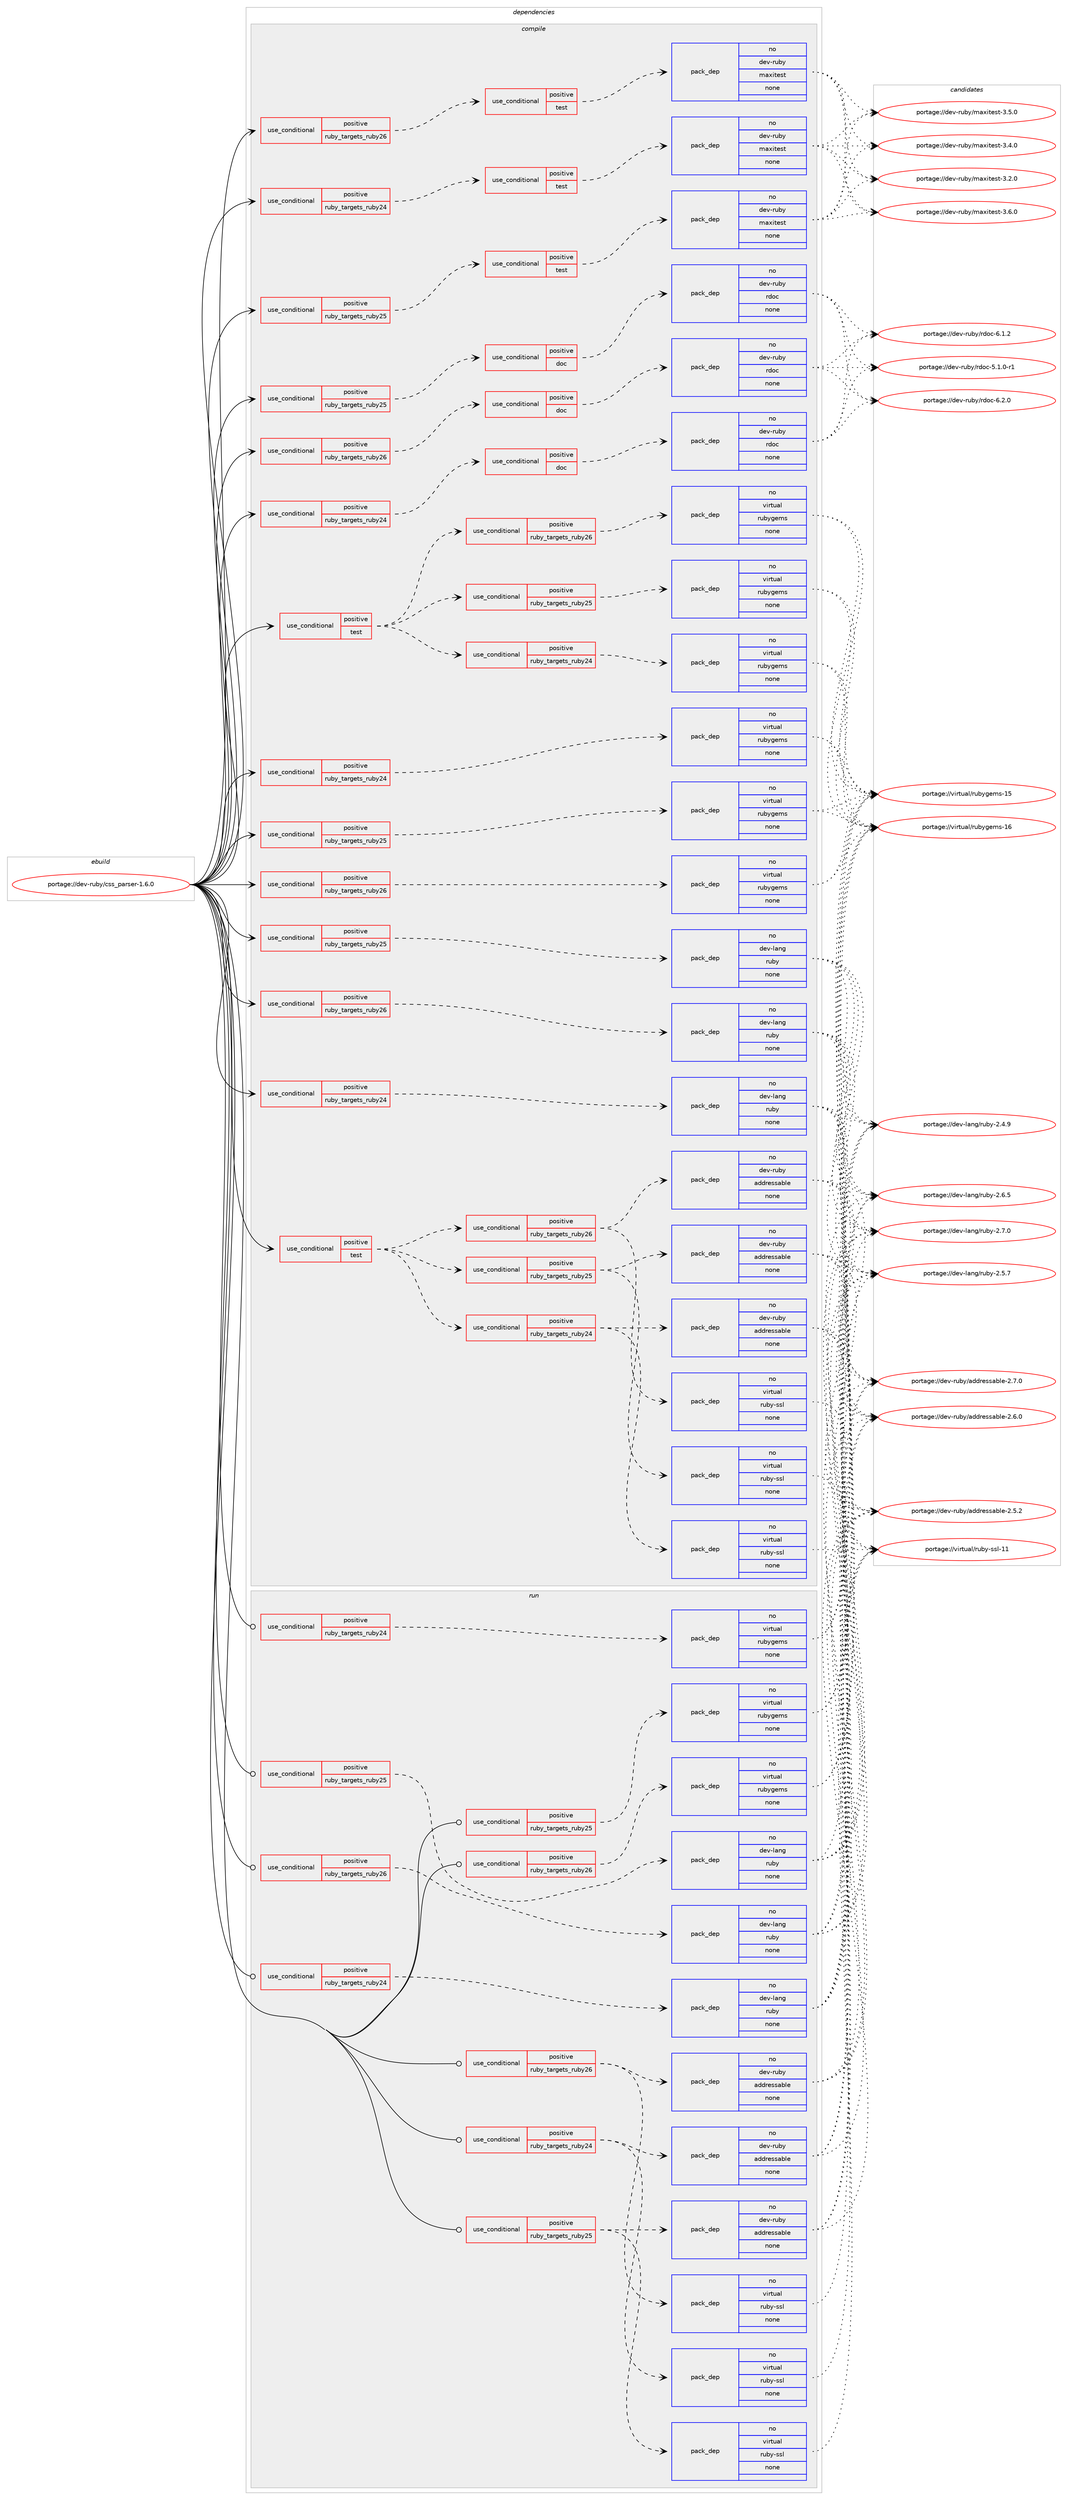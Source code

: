 digraph prolog {

# *************
# Graph options
# *************

newrank=true;
concentrate=true;
compound=true;
graph [rankdir=LR,fontname=Helvetica,fontsize=10,ranksep=1.5];#, ranksep=2.5, nodesep=0.2];
edge  [arrowhead=vee];
node  [fontname=Helvetica,fontsize=10];

# **********
# The ebuild
# **********

subgraph cluster_leftcol {
color=gray;
label=<<i>ebuild</i>>;
id [label="portage://dev-ruby/css_parser-1.6.0", color=red, width=4, href="../dev-ruby/css_parser-1.6.0.svg"];
}

# ****************
# The dependencies
# ****************

subgraph cluster_midcol {
color=gray;
label=<<i>dependencies</i>>;
subgraph cluster_compile {
fillcolor="#eeeeee";
style=filled;
label=<<i>compile</i>>;
subgraph cond90096 {
dependency361457 [label=<<TABLE BORDER="0" CELLBORDER="1" CELLSPACING="0" CELLPADDING="4"><TR><TD ROWSPAN="3" CELLPADDING="10">use_conditional</TD></TR><TR><TD>positive</TD></TR><TR><TD>ruby_targets_ruby24</TD></TR></TABLE>>, shape=none, color=red];
subgraph cond90097 {
dependency361458 [label=<<TABLE BORDER="0" CELLBORDER="1" CELLSPACING="0" CELLPADDING="4"><TR><TD ROWSPAN="3" CELLPADDING="10">use_conditional</TD></TR><TR><TD>positive</TD></TR><TR><TD>doc</TD></TR></TABLE>>, shape=none, color=red];
subgraph pack266547 {
dependency361459 [label=<<TABLE BORDER="0" CELLBORDER="1" CELLSPACING="0" CELLPADDING="4" WIDTH="220"><TR><TD ROWSPAN="6" CELLPADDING="30">pack_dep</TD></TR><TR><TD WIDTH="110">no</TD></TR><TR><TD>dev-ruby</TD></TR><TR><TD>rdoc</TD></TR><TR><TD>none</TD></TR><TR><TD></TD></TR></TABLE>>, shape=none, color=blue];
}
dependency361458:e -> dependency361459:w [weight=20,style="dashed",arrowhead="vee"];
}
dependency361457:e -> dependency361458:w [weight=20,style="dashed",arrowhead="vee"];
}
id:e -> dependency361457:w [weight=20,style="solid",arrowhead="vee"];
subgraph cond90098 {
dependency361460 [label=<<TABLE BORDER="0" CELLBORDER="1" CELLSPACING="0" CELLPADDING="4"><TR><TD ROWSPAN="3" CELLPADDING="10">use_conditional</TD></TR><TR><TD>positive</TD></TR><TR><TD>ruby_targets_ruby24</TD></TR></TABLE>>, shape=none, color=red];
subgraph cond90099 {
dependency361461 [label=<<TABLE BORDER="0" CELLBORDER="1" CELLSPACING="0" CELLPADDING="4"><TR><TD ROWSPAN="3" CELLPADDING="10">use_conditional</TD></TR><TR><TD>positive</TD></TR><TR><TD>test</TD></TR></TABLE>>, shape=none, color=red];
subgraph pack266548 {
dependency361462 [label=<<TABLE BORDER="0" CELLBORDER="1" CELLSPACING="0" CELLPADDING="4" WIDTH="220"><TR><TD ROWSPAN="6" CELLPADDING="30">pack_dep</TD></TR><TR><TD WIDTH="110">no</TD></TR><TR><TD>dev-ruby</TD></TR><TR><TD>maxitest</TD></TR><TR><TD>none</TD></TR><TR><TD></TD></TR></TABLE>>, shape=none, color=blue];
}
dependency361461:e -> dependency361462:w [weight=20,style="dashed",arrowhead="vee"];
}
dependency361460:e -> dependency361461:w [weight=20,style="dashed",arrowhead="vee"];
}
id:e -> dependency361460:w [weight=20,style="solid",arrowhead="vee"];
subgraph cond90100 {
dependency361463 [label=<<TABLE BORDER="0" CELLBORDER="1" CELLSPACING="0" CELLPADDING="4"><TR><TD ROWSPAN="3" CELLPADDING="10">use_conditional</TD></TR><TR><TD>positive</TD></TR><TR><TD>ruby_targets_ruby24</TD></TR></TABLE>>, shape=none, color=red];
subgraph pack266549 {
dependency361464 [label=<<TABLE BORDER="0" CELLBORDER="1" CELLSPACING="0" CELLPADDING="4" WIDTH="220"><TR><TD ROWSPAN="6" CELLPADDING="30">pack_dep</TD></TR><TR><TD WIDTH="110">no</TD></TR><TR><TD>dev-lang</TD></TR><TR><TD>ruby</TD></TR><TR><TD>none</TD></TR><TR><TD></TD></TR></TABLE>>, shape=none, color=blue];
}
dependency361463:e -> dependency361464:w [weight=20,style="dashed",arrowhead="vee"];
}
id:e -> dependency361463:w [weight=20,style="solid",arrowhead="vee"];
subgraph cond90101 {
dependency361465 [label=<<TABLE BORDER="0" CELLBORDER="1" CELLSPACING="0" CELLPADDING="4"><TR><TD ROWSPAN="3" CELLPADDING="10">use_conditional</TD></TR><TR><TD>positive</TD></TR><TR><TD>ruby_targets_ruby24</TD></TR></TABLE>>, shape=none, color=red];
subgraph pack266550 {
dependency361466 [label=<<TABLE BORDER="0" CELLBORDER="1" CELLSPACING="0" CELLPADDING="4" WIDTH="220"><TR><TD ROWSPAN="6" CELLPADDING="30">pack_dep</TD></TR><TR><TD WIDTH="110">no</TD></TR><TR><TD>virtual</TD></TR><TR><TD>rubygems</TD></TR><TR><TD>none</TD></TR><TR><TD></TD></TR></TABLE>>, shape=none, color=blue];
}
dependency361465:e -> dependency361466:w [weight=20,style="dashed",arrowhead="vee"];
}
id:e -> dependency361465:w [weight=20,style="solid",arrowhead="vee"];
subgraph cond90102 {
dependency361467 [label=<<TABLE BORDER="0" CELLBORDER="1" CELLSPACING="0" CELLPADDING="4"><TR><TD ROWSPAN="3" CELLPADDING="10">use_conditional</TD></TR><TR><TD>positive</TD></TR><TR><TD>ruby_targets_ruby25</TD></TR></TABLE>>, shape=none, color=red];
subgraph cond90103 {
dependency361468 [label=<<TABLE BORDER="0" CELLBORDER="1" CELLSPACING="0" CELLPADDING="4"><TR><TD ROWSPAN="3" CELLPADDING="10">use_conditional</TD></TR><TR><TD>positive</TD></TR><TR><TD>doc</TD></TR></TABLE>>, shape=none, color=red];
subgraph pack266551 {
dependency361469 [label=<<TABLE BORDER="0" CELLBORDER="1" CELLSPACING="0" CELLPADDING="4" WIDTH="220"><TR><TD ROWSPAN="6" CELLPADDING="30">pack_dep</TD></TR><TR><TD WIDTH="110">no</TD></TR><TR><TD>dev-ruby</TD></TR><TR><TD>rdoc</TD></TR><TR><TD>none</TD></TR><TR><TD></TD></TR></TABLE>>, shape=none, color=blue];
}
dependency361468:e -> dependency361469:w [weight=20,style="dashed",arrowhead="vee"];
}
dependency361467:e -> dependency361468:w [weight=20,style="dashed",arrowhead="vee"];
}
id:e -> dependency361467:w [weight=20,style="solid",arrowhead="vee"];
subgraph cond90104 {
dependency361470 [label=<<TABLE BORDER="0" CELLBORDER="1" CELLSPACING="0" CELLPADDING="4"><TR><TD ROWSPAN="3" CELLPADDING="10">use_conditional</TD></TR><TR><TD>positive</TD></TR><TR><TD>ruby_targets_ruby25</TD></TR></TABLE>>, shape=none, color=red];
subgraph cond90105 {
dependency361471 [label=<<TABLE BORDER="0" CELLBORDER="1" CELLSPACING="0" CELLPADDING="4"><TR><TD ROWSPAN="3" CELLPADDING="10">use_conditional</TD></TR><TR><TD>positive</TD></TR><TR><TD>test</TD></TR></TABLE>>, shape=none, color=red];
subgraph pack266552 {
dependency361472 [label=<<TABLE BORDER="0" CELLBORDER="1" CELLSPACING="0" CELLPADDING="4" WIDTH="220"><TR><TD ROWSPAN="6" CELLPADDING="30">pack_dep</TD></TR><TR><TD WIDTH="110">no</TD></TR><TR><TD>dev-ruby</TD></TR><TR><TD>maxitest</TD></TR><TR><TD>none</TD></TR><TR><TD></TD></TR></TABLE>>, shape=none, color=blue];
}
dependency361471:e -> dependency361472:w [weight=20,style="dashed",arrowhead="vee"];
}
dependency361470:e -> dependency361471:w [weight=20,style="dashed",arrowhead="vee"];
}
id:e -> dependency361470:w [weight=20,style="solid",arrowhead="vee"];
subgraph cond90106 {
dependency361473 [label=<<TABLE BORDER="0" CELLBORDER="1" CELLSPACING="0" CELLPADDING="4"><TR><TD ROWSPAN="3" CELLPADDING="10">use_conditional</TD></TR><TR><TD>positive</TD></TR><TR><TD>ruby_targets_ruby25</TD></TR></TABLE>>, shape=none, color=red];
subgraph pack266553 {
dependency361474 [label=<<TABLE BORDER="0" CELLBORDER="1" CELLSPACING="0" CELLPADDING="4" WIDTH="220"><TR><TD ROWSPAN="6" CELLPADDING="30">pack_dep</TD></TR><TR><TD WIDTH="110">no</TD></TR><TR><TD>dev-lang</TD></TR><TR><TD>ruby</TD></TR><TR><TD>none</TD></TR><TR><TD></TD></TR></TABLE>>, shape=none, color=blue];
}
dependency361473:e -> dependency361474:w [weight=20,style="dashed",arrowhead="vee"];
}
id:e -> dependency361473:w [weight=20,style="solid",arrowhead="vee"];
subgraph cond90107 {
dependency361475 [label=<<TABLE BORDER="0" CELLBORDER="1" CELLSPACING="0" CELLPADDING="4"><TR><TD ROWSPAN="3" CELLPADDING="10">use_conditional</TD></TR><TR><TD>positive</TD></TR><TR><TD>ruby_targets_ruby25</TD></TR></TABLE>>, shape=none, color=red];
subgraph pack266554 {
dependency361476 [label=<<TABLE BORDER="0" CELLBORDER="1" CELLSPACING="0" CELLPADDING="4" WIDTH="220"><TR><TD ROWSPAN="6" CELLPADDING="30">pack_dep</TD></TR><TR><TD WIDTH="110">no</TD></TR><TR><TD>virtual</TD></TR><TR><TD>rubygems</TD></TR><TR><TD>none</TD></TR><TR><TD></TD></TR></TABLE>>, shape=none, color=blue];
}
dependency361475:e -> dependency361476:w [weight=20,style="dashed",arrowhead="vee"];
}
id:e -> dependency361475:w [weight=20,style="solid",arrowhead="vee"];
subgraph cond90108 {
dependency361477 [label=<<TABLE BORDER="0" CELLBORDER="1" CELLSPACING="0" CELLPADDING="4"><TR><TD ROWSPAN="3" CELLPADDING="10">use_conditional</TD></TR><TR><TD>positive</TD></TR><TR><TD>ruby_targets_ruby26</TD></TR></TABLE>>, shape=none, color=red];
subgraph cond90109 {
dependency361478 [label=<<TABLE BORDER="0" CELLBORDER="1" CELLSPACING="0" CELLPADDING="4"><TR><TD ROWSPAN="3" CELLPADDING="10">use_conditional</TD></TR><TR><TD>positive</TD></TR><TR><TD>doc</TD></TR></TABLE>>, shape=none, color=red];
subgraph pack266555 {
dependency361479 [label=<<TABLE BORDER="0" CELLBORDER="1" CELLSPACING="0" CELLPADDING="4" WIDTH="220"><TR><TD ROWSPAN="6" CELLPADDING="30">pack_dep</TD></TR><TR><TD WIDTH="110">no</TD></TR><TR><TD>dev-ruby</TD></TR><TR><TD>rdoc</TD></TR><TR><TD>none</TD></TR><TR><TD></TD></TR></TABLE>>, shape=none, color=blue];
}
dependency361478:e -> dependency361479:w [weight=20,style="dashed",arrowhead="vee"];
}
dependency361477:e -> dependency361478:w [weight=20,style="dashed",arrowhead="vee"];
}
id:e -> dependency361477:w [weight=20,style="solid",arrowhead="vee"];
subgraph cond90110 {
dependency361480 [label=<<TABLE BORDER="0" CELLBORDER="1" CELLSPACING="0" CELLPADDING="4"><TR><TD ROWSPAN="3" CELLPADDING="10">use_conditional</TD></TR><TR><TD>positive</TD></TR><TR><TD>ruby_targets_ruby26</TD></TR></TABLE>>, shape=none, color=red];
subgraph cond90111 {
dependency361481 [label=<<TABLE BORDER="0" CELLBORDER="1" CELLSPACING="0" CELLPADDING="4"><TR><TD ROWSPAN="3" CELLPADDING="10">use_conditional</TD></TR><TR><TD>positive</TD></TR><TR><TD>test</TD></TR></TABLE>>, shape=none, color=red];
subgraph pack266556 {
dependency361482 [label=<<TABLE BORDER="0" CELLBORDER="1" CELLSPACING="0" CELLPADDING="4" WIDTH="220"><TR><TD ROWSPAN="6" CELLPADDING="30">pack_dep</TD></TR><TR><TD WIDTH="110">no</TD></TR><TR><TD>dev-ruby</TD></TR><TR><TD>maxitest</TD></TR><TR><TD>none</TD></TR><TR><TD></TD></TR></TABLE>>, shape=none, color=blue];
}
dependency361481:e -> dependency361482:w [weight=20,style="dashed",arrowhead="vee"];
}
dependency361480:e -> dependency361481:w [weight=20,style="dashed",arrowhead="vee"];
}
id:e -> dependency361480:w [weight=20,style="solid",arrowhead="vee"];
subgraph cond90112 {
dependency361483 [label=<<TABLE BORDER="0" CELLBORDER="1" CELLSPACING="0" CELLPADDING="4"><TR><TD ROWSPAN="3" CELLPADDING="10">use_conditional</TD></TR><TR><TD>positive</TD></TR><TR><TD>ruby_targets_ruby26</TD></TR></TABLE>>, shape=none, color=red];
subgraph pack266557 {
dependency361484 [label=<<TABLE BORDER="0" CELLBORDER="1" CELLSPACING="0" CELLPADDING="4" WIDTH="220"><TR><TD ROWSPAN="6" CELLPADDING="30">pack_dep</TD></TR><TR><TD WIDTH="110">no</TD></TR><TR><TD>dev-lang</TD></TR><TR><TD>ruby</TD></TR><TR><TD>none</TD></TR><TR><TD></TD></TR></TABLE>>, shape=none, color=blue];
}
dependency361483:e -> dependency361484:w [weight=20,style="dashed",arrowhead="vee"];
}
id:e -> dependency361483:w [weight=20,style="solid",arrowhead="vee"];
subgraph cond90113 {
dependency361485 [label=<<TABLE BORDER="0" CELLBORDER="1" CELLSPACING="0" CELLPADDING="4"><TR><TD ROWSPAN="3" CELLPADDING="10">use_conditional</TD></TR><TR><TD>positive</TD></TR><TR><TD>ruby_targets_ruby26</TD></TR></TABLE>>, shape=none, color=red];
subgraph pack266558 {
dependency361486 [label=<<TABLE BORDER="0" CELLBORDER="1" CELLSPACING="0" CELLPADDING="4" WIDTH="220"><TR><TD ROWSPAN="6" CELLPADDING="30">pack_dep</TD></TR><TR><TD WIDTH="110">no</TD></TR><TR><TD>virtual</TD></TR><TR><TD>rubygems</TD></TR><TR><TD>none</TD></TR><TR><TD></TD></TR></TABLE>>, shape=none, color=blue];
}
dependency361485:e -> dependency361486:w [weight=20,style="dashed",arrowhead="vee"];
}
id:e -> dependency361485:w [weight=20,style="solid",arrowhead="vee"];
subgraph cond90114 {
dependency361487 [label=<<TABLE BORDER="0" CELLBORDER="1" CELLSPACING="0" CELLPADDING="4"><TR><TD ROWSPAN="3" CELLPADDING="10">use_conditional</TD></TR><TR><TD>positive</TD></TR><TR><TD>test</TD></TR></TABLE>>, shape=none, color=red];
subgraph cond90115 {
dependency361488 [label=<<TABLE BORDER="0" CELLBORDER="1" CELLSPACING="0" CELLPADDING="4"><TR><TD ROWSPAN="3" CELLPADDING="10">use_conditional</TD></TR><TR><TD>positive</TD></TR><TR><TD>ruby_targets_ruby24</TD></TR></TABLE>>, shape=none, color=red];
subgraph pack266559 {
dependency361489 [label=<<TABLE BORDER="0" CELLBORDER="1" CELLSPACING="0" CELLPADDING="4" WIDTH="220"><TR><TD ROWSPAN="6" CELLPADDING="30">pack_dep</TD></TR><TR><TD WIDTH="110">no</TD></TR><TR><TD>dev-ruby</TD></TR><TR><TD>addressable</TD></TR><TR><TD>none</TD></TR><TR><TD></TD></TR></TABLE>>, shape=none, color=blue];
}
dependency361488:e -> dependency361489:w [weight=20,style="dashed",arrowhead="vee"];
subgraph pack266560 {
dependency361490 [label=<<TABLE BORDER="0" CELLBORDER="1" CELLSPACING="0" CELLPADDING="4" WIDTH="220"><TR><TD ROWSPAN="6" CELLPADDING="30">pack_dep</TD></TR><TR><TD WIDTH="110">no</TD></TR><TR><TD>virtual</TD></TR><TR><TD>ruby-ssl</TD></TR><TR><TD>none</TD></TR><TR><TD></TD></TR></TABLE>>, shape=none, color=blue];
}
dependency361488:e -> dependency361490:w [weight=20,style="dashed",arrowhead="vee"];
}
dependency361487:e -> dependency361488:w [weight=20,style="dashed",arrowhead="vee"];
subgraph cond90116 {
dependency361491 [label=<<TABLE BORDER="0" CELLBORDER="1" CELLSPACING="0" CELLPADDING="4"><TR><TD ROWSPAN="3" CELLPADDING="10">use_conditional</TD></TR><TR><TD>positive</TD></TR><TR><TD>ruby_targets_ruby25</TD></TR></TABLE>>, shape=none, color=red];
subgraph pack266561 {
dependency361492 [label=<<TABLE BORDER="0" CELLBORDER="1" CELLSPACING="0" CELLPADDING="4" WIDTH="220"><TR><TD ROWSPAN="6" CELLPADDING="30">pack_dep</TD></TR><TR><TD WIDTH="110">no</TD></TR><TR><TD>dev-ruby</TD></TR><TR><TD>addressable</TD></TR><TR><TD>none</TD></TR><TR><TD></TD></TR></TABLE>>, shape=none, color=blue];
}
dependency361491:e -> dependency361492:w [weight=20,style="dashed",arrowhead="vee"];
subgraph pack266562 {
dependency361493 [label=<<TABLE BORDER="0" CELLBORDER="1" CELLSPACING="0" CELLPADDING="4" WIDTH="220"><TR><TD ROWSPAN="6" CELLPADDING="30">pack_dep</TD></TR><TR><TD WIDTH="110">no</TD></TR><TR><TD>virtual</TD></TR><TR><TD>ruby-ssl</TD></TR><TR><TD>none</TD></TR><TR><TD></TD></TR></TABLE>>, shape=none, color=blue];
}
dependency361491:e -> dependency361493:w [weight=20,style="dashed",arrowhead="vee"];
}
dependency361487:e -> dependency361491:w [weight=20,style="dashed",arrowhead="vee"];
subgraph cond90117 {
dependency361494 [label=<<TABLE BORDER="0" CELLBORDER="1" CELLSPACING="0" CELLPADDING="4"><TR><TD ROWSPAN="3" CELLPADDING="10">use_conditional</TD></TR><TR><TD>positive</TD></TR><TR><TD>ruby_targets_ruby26</TD></TR></TABLE>>, shape=none, color=red];
subgraph pack266563 {
dependency361495 [label=<<TABLE BORDER="0" CELLBORDER="1" CELLSPACING="0" CELLPADDING="4" WIDTH="220"><TR><TD ROWSPAN="6" CELLPADDING="30">pack_dep</TD></TR><TR><TD WIDTH="110">no</TD></TR><TR><TD>dev-ruby</TD></TR><TR><TD>addressable</TD></TR><TR><TD>none</TD></TR><TR><TD></TD></TR></TABLE>>, shape=none, color=blue];
}
dependency361494:e -> dependency361495:w [weight=20,style="dashed",arrowhead="vee"];
subgraph pack266564 {
dependency361496 [label=<<TABLE BORDER="0" CELLBORDER="1" CELLSPACING="0" CELLPADDING="4" WIDTH="220"><TR><TD ROWSPAN="6" CELLPADDING="30">pack_dep</TD></TR><TR><TD WIDTH="110">no</TD></TR><TR><TD>virtual</TD></TR><TR><TD>ruby-ssl</TD></TR><TR><TD>none</TD></TR><TR><TD></TD></TR></TABLE>>, shape=none, color=blue];
}
dependency361494:e -> dependency361496:w [weight=20,style="dashed",arrowhead="vee"];
}
dependency361487:e -> dependency361494:w [weight=20,style="dashed",arrowhead="vee"];
}
id:e -> dependency361487:w [weight=20,style="solid",arrowhead="vee"];
subgraph cond90118 {
dependency361497 [label=<<TABLE BORDER="0" CELLBORDER="1" CELLSPACING="0" CELLPADDING="4"><TR><TD ROWSPAN="3" CELLPADDING="10">use_conditional</TD></TR><TR><TD>positive</TD></TR><TR><TD>test</TD></TR></TABLE>>, shape=none, color=red];
subgraph cond90119 {
dependency361498 [label=<<TABLE BORDER="0" CELLBORDER="1" CELLSPACING="0" CELLPADDING="4"><TR><TD ROWSPAN="3" CELLPADDING="10">use_conditional</TD></TR><TR><TD>positive</TD></TR><TR><TD>ruby_targets_ruby24</TD></TR></TABLE>>, shape=none, color=red];
subgraph pack266565 {
dependency361499 [label=<<TABLE BORDER="0" CELLBORDER="1" CELLSPACING="0" CELLPADDING="4" WIDTH="220"><TR><TD ROWSPAN="6" CELLPADDING="30">pack_dep</TD></TR><TR><TD WIDTH="110">no</TD></TR><TR><TD>virtual</TD></TR><TR><TD>rubygems</TD></TR><TR><TD>none</TD></TR><TR><TD></TD></TR></TABLE>>, shape=none, color=blue];
}
dependency361498:e -> dependency361499:w [weight=20,style="dashed",arrowhead="vee"];
}
dependency361497:e -> dependency361498:w [weight=20,style="dashed",arrowhead="vee"];
subgraph cond90120 {
dependency361500 [label=<<TABLE BORDER="0" CELLBORDER="1" CELLSPACING="0" CELLPADDING="4"><TR><TD ROWSPAN="3" CELLPADDING="10">use_conditional</TD></TR><TR><TD>positive</TD></TR><TR><TD>ruby_targets_ruby25</TD></TR></TABLE>>, shape=none, color=red];
subgraph pack266566 {
dependency361501 [label=<<TABLE BORDER="0" CELLBORDER="1" CELLSPACING="0" CELLPADDING="4" WIDTH="220"><TR><TD ROWSPAN="6" CELLPADDING="30">pack_dep</TD></TR><TR><TD WIDTH="110">no</TD></TR><TR><TD>virtual</TD></TR><TR><TD>rubygems</TD></TR><TR><TD>none</TD></TR><TR><TD></TD></TR></TABLE>>, shape=none, color=blue];
}
dependency361500:e -> dependency361501:w [weight=20,style="dashed",arrowhead="vee"];
}
dependency361497:e -> dependency361500:w [weight=20,style="dashed",arrowhead="vee"];
subgraph cond90121 {
dependency361502 [label=<<TABLE BORDER="0" CELLBORDER="1" CELLSPACING="0" CELLPADDING="4"><TR><TD ROWSPAN="3" CELLPADDING="10">use_conditional</TD></TR><TR><TD>positive</TD></TR><TR><TD>ruby_targets_ruby26</TD></TR></TABLE>>, shape=none, color=red];
subgraph pack266567 {
dependency361503 [label=<<TABLE BORDER="0" CELLBORDER="1" CELLSPACING="0" CELLPADDING="4" WIDTH="220"><TR><TD ROWSPAN="6" CELLPADDING="30">pack_dep</TD></TR><TR><TD WIDTH="110">no</TD></TR><TR><TD>virtual</TD></TR><TR><TD>rubygems</TD></TR><TR><TD>none</TD></TR><TR><TD></TD></TR></TABLE>>, shape=none, color=blue];
}
dependency361502:e -> dependency361503:w [weight=20,style="dashed",arrowhead="vee"];
}
dependency361497:e -> dependency361502:w [weight=20,style="dashed",arrowhead="vee"];
}
id:e -> dependency361497:w [weight=20,style="solid",arrowhead="vee"];
}
subgraph cluster_compileandrun {
fillcolor="#eeeeee";
style=filled;
label=<<i>compile and run</i>>;
}
subgraph cluster_run {
fillcolor="#eeeeee";
style=filled;
label=<<i>run</i>>;
subgraph cond90122 {
dependency361504 [label=<<TABLE BORDER="0" CELLBORDER="1" CELLSPACING="0" CELLPADDING="4"><TR><TD ROWSPAN="3" CELLPADDING="10">use_conditional</TD></TR><TR><TD>positive</TD></TR><TR><TD>ruby_targets_ruby24</TD></TR></TABLE>>, shape=none, color=red];
subgraph pack266568 {
dependency361505 [label=<<TABLE BORDER="0" CELLBORDER="1" CELLSPACING="0" CELLPADDING="4" WIDTH="220"><TR><TD ROWSPAN="6" CELLPADDING="30">pack_dep</TD></TR><TR><TD WIDTH="110">no</TD></TR><TR><TD>dev-lang</TD></TR><TR><TD>ruby</TD></TR><TR><TD>none</TD></TR><TR><TD></TD></TR></TABLE>>, shape=none, color=blue];
}
dependency361504:e -> dependency361505:w [weight=20,style="dashed",arrowhead="vee"];
}
id:e -> dependency361504:w [weight=20,style="solid",arrowhead="odot"];
subgraph cond90123 {
dependency361506 [label=<<TABLE BORDER="0" CELLBORDER="1" CELLSPACING="0" CELLPADDING="4"><TR><TD ROWSPAN="3" CELLPADDING="10">use_conditional</TD></TR><TR><TD>positive</TD></TR><TR><TD>ruby_targets_ruby24</TD></TR></TABLE>>, shape=none, color=red];
subgraph pack266569 {
dependency361507 [label=<<TABLE BORDER="0" CELLBORDER="1" CELLSPACING="0" CELLPADDING="4" WIDTH="220"><TR><TD ROWSPAN="6" CELLPADDING="30">pack_dep</TD></TR><TR><TD WIDTH="110">no</TD></TR><TR><TD>dev-ruby</TD></TR><TR><TD>addressable</TD></TR><TR><TD>none</TD></TR><TR><TD></TD></TR></TABLE>>, shape=none, color=blue];
}
dependency361506:e -> dependency361507:w [weight=20,style="dashed",arrowhead="vee"];
subgraph pack266570 {
dependency361508 [label=<<TABLE BORDER="0" CELLBORDER="1" CELLSPACING="0" CELLPADDING="4" WIDTH="220"><TR><TD ROWSPAN="6" CELLPADDING="30">pack_dep</TD></TR><TR><TD WIDTH="110">no</TD></TR><TR><TD>virtual</TD></TR><TR><TD>ruby-ssl</TD></TR><TR><TD>none</TD></TR><TR><TD></TD></TR></TABLE>>, shape=none, color=blue];
}
dependency361506:e -> dependency361508:w [weight=20,style="dashed",arrowhead="vee"];
}
id:e -> dependency361506:w [weight=20,style="solid",arrowhead="odot"];
subgraph cond90124 {
dependency361509 [label=<<TABLE BORDER="0" CELLBORDER="1" CELLSPACING="0" CELLPADDING="4"><TR><TD ROWSPAN="3" CELLPADDING="10">use_conditional</TD></TR><TR><TD>positive</TD></TR><TR><TD>ruby_targets_ruby24</TD></TR></TABLE>>, shape=none, color=red];
subgraph pack266571 {
dependency361510 [label=<<TABLE BORDER="0" CELLBORDER="1" CELLSPACING="0" CELLPADDING="4" WIDTH="220"><TR><TD ROWSPAN="6" CELLPADDING="30">pack_dep</TD></TR><TR><TD WIDTH="110">no</TD></TR><TR><TD>virtual</TD></TR><TR><TD>rubygems</TD></TR><TR><TD>none</TD></TR><TR><TD></TD></TR></TABLE>>, shape=none, color=blue];
}
dependency361509:e -> dependency361510:w [weight=20,style="dashed",arrowhead="vee"];
}
id:e -> dependency361509:w [weight=20,style="solid",arrowhead="odot"];
subgraph cond90125 {
dependency361511 [label=<<TABLE BORDER="0" CELLBORDER="1" CELLSPACING="0" CELLPADDING="4"><TR><TD ROWSPAN="3" CELLPADDING="10">use_conditional</TD></TR><TR><TD>positive</TD></TR><TR><TD>ruby_targets_ruby25</TD></TR></TABLE>>, shape=none, color=red];
subgraph pack266572 {
dependency361512 [label=<<TABLE BORDER="0" CELLBORDER="1" CELLSPACING="0" CELLPADDING="4" WIDTH="220"><TR><TD ROWSPAN="6" CELLPADDING="30">pack_dep</TD></TR><TR><TD WIDTH="110">no</TD></TR><TR><TD>dev-lang</TD></TR><TR><TD>ruby</TD></TR><TR><TD>none</TD></TR><TR><TD></TD></TR></TABLE>>, shape=none, color=blue];
}
dependency361511:e -> dependency361512:w [weight=20,style="dashed",arrowhead="vee"];
}
id:e -> dependency361511:w [weight=20,style="solid",arrowhead="odot"];
subgraph cond90126 {
dependency361513 [label=<<TABLE BORDER="0" CELLBORDER="1" CELLSPACING="0" CELLPADDING="4"><TR><TD ROWSPAN="3" CELLPADDING="10">use_conditional</TD></TR><TR><TD>positive</TD></TR><TR><TD>ruby_targets_ruby25</TD></TR></TABLE>>, shape=none, color=red];
subgraph pack266573 {
dependency361514 [label=<<TABLE BORDER="0" CELLBORDER="1" CELLSPACING="0" CELLPADDING="4" WIDTH="220"><TR><TD ROWSPAN="6" CELLPADDING="30">pack_dep</TD></TR><TR><TD WIDTH="110">no</TD></TR><TR><TD>dev-ruby</TD></TR><TR><TD>addressable</TD></TR><TR><TD>none</TD></TR><TR><TD></TD></TR></TABLE>>, shape=none, color=blue];
}
dependency361513:e -> dependency361514:w [weight=20,style="dashed",arrowhead="vee"];
subgraph pack266574 {
dependency361515 [label=<<TABLE BORDER="0" CELLBORDER="1" CELLSPACING="0" CELLPADDING="4" WIDTH="220"><TR><TD ROWSPAN="6" CELLPADDING="30">pack_dep</TD></TR><TR><TD WIDTH="110">no</TD></TR><TR><TD>virtual</TD></TR><TR><TD>ruby-ssl</TD></TR><TR><TD>none</TD></TR><TR><TD></TD></TR></TABLE>>, shape=none, color=blue];
}
dependency361513:e -> dependency361515:w [weight=20,style="dashed",arrowhead="vee"];
}
id:e -> dependency361513:w [weight=20,style="solid",arrowhead="odot"];
subgraph cond90127 {
dependency361516 [label=<<TABLE BORDER="0" CELLBORDER="1" CELLSPACING="0" CELLPADDING="4"><TR><TD ROWSPAN="3" CELLPADDING="10">use_conditional</TD></TR><TR><TD>positive</TD></TR><TR><TD>ruby_targets_ruby25</TD></TR></TABLE>>, shape=none, color=red];
subgraph pack266575 {
dependency361517 [label=<<TABLE BORDER="0" CELLBORDER="1" CELLSPACING="0" CELLPADDING="4" WIDTH="220"><TR><TD ROWSPAN="6" CELLPADDING="30">pack_dep</TD></TR><TR><TD WIDTH="110">no</TD></TR><TR><TD>virtual</TD></TR><TR><TD>rubygems</TD></TR><TR><TD>none</TD></TR><TR><TD></TD></TR></TABLE>>, shape=none, color=blue];
}
dependency361516:e -> dependency361517:w [weight=20,style="dashed",arrowhead="vee"];
}
id:e -> dependency361516:w [weight=20,style="solid",arrowhead="odot"];
subgraph cond90128 {
dependency361518 [label=<<TABLE BORDER="0" CELLBORDER="1" CELLSPACING="0" CELLPADDING="4"><TR><TD ROWSPAN="3" CELLPADDING="10">use_conditional</TD></TR><TR><TD>positive</TD></TR><TR><TD>ruby_targets_ruby26</TD></TR></TABLE>>, shape=none, color=red];
subgraph pack266576 {
dependency361519 [label=<<TABLE BORDER="0" CELLBORDER="1" CELLSPACING="0" CELLPADDING="4" WIDTH="220"><TR><TD ROWSPAN="6" CELLPADDING="30">pack_dep</TD></TR><TR><TD WIDTH="110">no</TD></TR><TR><TD>dev-lang</TD></TR><TR><TD>ruby</TD></TR><TR><TD>none</TD></TR><TR><TD></TD></TR></TABLE>>, shape=none, color=blue];
}
dependency361518:e -> dependency361519:w [weight=20,style="dashed",arrowhead="vee"];
}
id:e -> dependency361518:w [weight=20,style="solid",arrowhead="odot"];
subgraph cond90129 {
dependency361520 [label=<<TABLE BORDER="0" CELLBORDER="1" CELLSPACING="0" CELLPADDING="4"><TR><TD ROWSPAN="3" CELLPADDING="10">use_conditional</TD></TR><TR><TD>positive</TD></TR><TR><TD>ruby_targets_ruby26</TD></TR></TABLE>>, shape=none, color=red];
subgraph pack266577 {
dependency361521 [label=<<TABLE BORDER="0" CELLBORDER="1" CELLSPACING="0" CELLPADDING="4" WIDTH="220"><TR><TD ROWSPAN="6" CELLPADDING="30">pack_dep</TD></TR><TR><TD WIDTH="110">no</TD></TR><TR><TD>dev-ruby</TD></TR><TR><TD>addressable</TD></TR><TR><TD>none</TD></TR><TR><TD></TD></TR></TABLE>>, shape=none, color=blue];
}
dependency361520:e -> dependency361521:w [weight=20,style="dashed",arrowhead="vee"];
subgraph pack266578 {
dependency361522 [label=<<TABLE BORDER="0" CELLBORDER="1" CELLSPACING="0" CELLPADDING="4" WIDTH="220"><TR><TD ROWSPAN="6" CELLPADDING="30">pack_dep</TD></TR><TR><TD WIDTH="110">no</TD></TR><TR><TD>virtual</TD></TR><TR><TD>ruby-ssl</TD></TR><TR><TD>none</TD></TR><TR><TD></TD></TR></TABLE>>, shape=none, color=blue];
}
dependency361520:e -> dependency361522:w [weight=20,style="dashed",arrowhead="vee"];
}
id:e -> dependency361520:w [weight=20,style="solid",arrowhead="odot"];
subgraph cond90130 {
dependency361523 [label=<<TABLE BORDER="0" CELLBORDER="1" CELLSPACING="0" CELLPADDING="4"><TR><TD ROWSPAN="3" CELLPADDING="10">use_conditional</TD></TR><TR><TD>positive</TD></TR><TR><TD>ruby_targets_ruby26</TD></TR></TABLE>>, shape=none, color=red];
subgraph pack266579 {
dependency361524 [label=<<TABLE BORDER="0" CELLBORDER="1" CELLSPACING="0" CELLPADDING="4" WIDTH="220"><TR><TD ROWSPAN="6" CELLPADDING="30">pack_dep</TD></TR><TR><TD WIDTH="110">no</TD></TR><TR><TD>virtual</TD></TR><TR><TD>rubygems</TD></TR><TR><TD>none</TD></TR><TR><TD></TD></TR></TABLE>>, shape=none, color=blue];
}
dependency361523:e -> dependency361524:w [weight=20,style="dashed",arrowhead="vee"];
}
id:e -> dependency361523:w [weight=20,style="solid",arrowhead="odot"];
}
}

# **************
# The candidates
# **************

subgraph cluster_choices {
rank=same;
color=gray;
label=<<i>candidates</i>>;

subgraph choice266547 {
color=black;
nodesep=1;
choice10010111845114117981214711410011199455446504648 [label="portage://dev-ruby/rdoc-6.2.0", color=red, width=4,href="../dev-ruby/rdoc-6.2.0.svg"];
choice10010111845114117981214711410011199455446494650 [label="portage://dev-ruby/rdoc-6.1.2", color=red, width=4,href="../dev-ruby/rdoc-6.1.2.svg"];
choice100101118451141179812147114100111994553464946484511449 [label="portage://dev-ruby/rdoc-5.1.0-r1", color=red, width=4,href="../dev-ruby/rdoc-5.1.0-r1.svg"];
dependency361459:e -> choice10010111845114117981214711410011199455446504648:w [style=dotted,weight="100"];
dependency361459:e -> choice10010111845114117981214711410011199455446494650:w [style=dotted,weight="100"];
dependency361459:e -> choice100101118451141179812147114100111994553464946484511449:w [style=dotted,weight="100"];
}
subgraph choice266548 {
color=black;
nodesep=1;
choice10010111845114117981214710997120105116101115116455146544648 [label="portage://dev-ruby/maxitest-3.6.0", color=red, width=4,href="../dev-ruby/maxitest-3.6.0.svg"];
choice10010111845114117981214710997120105116101115116455146534648 [label="portage://dev-ruby/maxitest-3.5.0", color=red, width=4,href="../dev-ruby/maxitest-3.5.0.svg"];
choice10010111845114117981214710997120105116101115116455146524648 [label="portage://dev-ruby/maxitest-3.4.0", color=red, width=4,href="../dev-ruby/maxitest-3.4.0.svg"];
choice10010111845114117981214710997120105116101115116455146504648 [label="portage://dev-ruby/maxitest-3.2.0", color=red, width=4,href="../dev-ruby/maxitest-3.2.0.svg"];
dependency361462:e -> choice10010111845114117981214710997120105116101115116455146544648:w [style=dotted,weight="100"];
dependency361462:e -> choice10010111845114117981214710997120105116101115116455146534648:w [style=dotted,weight="100"];
dependency361462:e -> choice10010111845114117981214710997120105116101115116455146524648:w [style=dotted,weight="100"];
dependency361462:e -> choice10010111845114117981214710997120105116101115116455146504648:w [style=dotted,weight="100"];
}
subgraph choice266549 {
color=black;
nodesep=1;
choice10010111845108971101034711411798121455046554648 [label="portage://dev-lang/ruby-2.7.0", color=red, width=4,href="../dev-lang/ruby-2.7.0.svg"];
choice10010111845108971101034711411798121455046544653 [label="portage://dev-lang/ruby-2.6.5", color=red, width=4,href="../dev-lang/ruby-2.6.5.svg"];
choice10010111845108971101034711411798121455046534655 [label="portage://dev-lang/ruby-2.5.7", color=red, width=4,href="../dev-lang/ruby-2.5.7.svg"];
choice10010111845108971101034711411798121455046524657 [label="portage://dev-lang/ruby-2.4.9", color=red, width=4,href="../dev-lang/ruby-2.4.9.svg"];
dependency361464:e -> choice10010111845108971101034711411798121455046554648:w [style=dotted,weight="100"];
dependency361464:e -> choice10010111845108971101034711411798121455046544653:w [style=dotted,weight="100"];
dependency361464:e -> choice10010111845108971101034711411798121455046534655:w [style=dotted,weight="100"];
dependency361464:e -> choice10010111845108971101034711411798121455046524657:w [style=dotted,weight="100"];
}
subgraph choice266550 {
color=black;
nodesep=1;
choice118105114116117971084711411798121103101109115454954 [label="portage://virtual/rubygems-16", color=red, width=4,href="../virtual/rubygems-16.svg"];
choice118105114116117971084711411798121103101109115454953 [label="portage://virtual/rubygems-15", color=red, width=4,href="../virtual/rubygems-15.svg"];
dependency361466:e -> choice118105114116117971084711411798121103101109115454954:w [style=dotted,weight="100"];
dependency361466:e -> choice118105114116117971084711411798121103101109115454953:w [style=dotted,weight="100"];
}
subgraph choice266551 {
color=black;
nodesep=1;
choice10010111845114117981214711410011199455446504648 [label="portage://dev-ruby/rdoc-6.2.0", color=red, width=4,href="../dev-ruby/rdoc-6.2.0.svg"];
choice10010111845114117981214711410011199455446494650 [label="portage://dev-ruby/rdoc-6.1.2", color=red, width=4,href="../dev-ruby/rdoc-6.1.2.svg"];
choice100101118451141179812147114100111994553464946484511449 [label="portage://dev-ruby/rdoc-5.1.0-r1", color=red, width=4,href="../dev-ruby/rdoc-5.1.0-r1.svg"];
dependency361469:e -> choice10010111845114117981214711410011199455446504648:w [style=dotted,weight="100"];
dependency361469:e -> choice10010111845114117981214711410011199455446494650:w [style=dotted,weight="100"];
dependency361469:e -> choice100101118451141179812147114100111994553464946484511449:w [style=dotted,weight="100"];
}
subgraph choice266552 {
color=black;
nodesep=1;
choice10010111845114117981214710997120105116101115116455146544648 [label="portage://dev-ruby/maxitest-3.6.0", color=red, width=4,href="../dev-ruby/maxitest-3.6.0.svg"];
choice10010111845114117981214710997120105116101115116455146534648 [label="portage://dev-ruby/maxitest-3.5.0", color=red, width=4,href="../dev-ruby/maxitest-3.5.0.svg"];
choice10010111845114117981214710997120105116101115116455146524648 [label="portage://dev-ruby/maxitest-3.4.0", color=red, width=4,href="../dev-ruby/maxitest-3.4.0.svg"];
choice10010111845114117981214710997120105116101115116455146504648 [label="portage://dev-ruby/maxitest-3.2.0", color=red, width=4,href="../dev-ruby/maxitest-3.2.0.svg"];
dependency361472:e -> choice10010111845114117981214710997120105116101115116455146544648:w [style=dotted,weight="100"];
dependency361472:e -> choice10010111845114117981214710997120105116101115116455146534648:w [style=dotted,weight="100"];
dependency361472:e -> choice10010111845114117981214710997120105116101115116455146524648:w [style=dotted,weight="100"];
dependency361472:e -> choice10010111845114117981214710997120105116101115116455146504648:w [style=dotted,weight="100"];
}
subgraph choice266553 {
color=black;
nodesep=1;
choice10010111845108971101034711411798121455046554648 [label="portage://dev-lang/ruby-2.7.0", color=red, width=4,href="../dev-lang/ruby-2.7.0.svg"];
choice10010111845108971101034711411798121455046544653 [label="portage://dev-lang/ruby-2.6.5", color=red, width=4,href="../dev-lang/ruby-2.6.5.svg"];
choice10010111845108971101034711411798121455046534655 [label="portage://dev-lang/ruby-2.5.7", color=red, width=4,href="../dev-lang/ruby-2.5.7.svg"];
choice10010111845108971101034711411798121455046524657 [label="portage://dev-lang/ruby-2.4.9", color=red, width=4,href="../dev-lang/ruby-2.4.9.svg"];
dependency361474:e -> choice10010111845108971101034711411798121455046554648:w [style=dotted,weight="100"];
dependency361474:e -> choice10010111845108971101034711411798121455046544653:w [style=dotted,weight="100"];
dependency361474:e -> choice10010111845108971101034711411798121455046534655:w [style=dotted,weight="100"];
dependency361474:e -> choice10010111845108971101034711411798121455046524657:w [style=dotted,weight="100"];
}
subgraph choice266554 {
color=black;
nodesep=1;
choice118105114116117971084711411798121103101109115454954 [label="portage://virtual/rubygems-16", color=red, width=4,href="../virtual/rubygems-16.svg"];
choice118105114116117971084711411798121103101109115454953 [label="portage://virtual/rubygems-15", color=red, width=4,href="../virtual/rubygems-15.svg"];
dependency361476:e -> choice118105114116117971084711411798121103101109115454954:w [style=dotted,weight="100"];
dependency361476:e -> choice118105114116117971084711411798121103101109115454953:w [style=dotted,weight="100"];
}
subgraph choice266555 {
color=black;
nodesep=1;
choice10010111845114117981214711410011199455446504648 [label="portage://dev-ruby/rdoc-6.2.0", color=red, width=4,href="../dev-ruby/rdoc-6.2.0.svg"];
choice10010111845114117981214711410011199455446494650 [label="portage://dev-ruby/rdoc-6.1.2", color=red, width=4,href="../dev-ruby/rdoc-6.1.2.svg"];
choice100101118451141179812147114100111994553464946484511449 [label="portage://dev-ruby/rdoc-5.1.0-r1", color=red, width=4,href="../dev-ruby/rdoc-5.1.0-r1.svg"];
dependency361479:e -> choice10010111845114117981214711410011199455446504648:w [style=dotted,weight="100"];
dependency361479:e -> choice10010111845114117981214711410011199455446494650:w [style=dotted,weight="100"];
dependency361479:e -> choice100101118451141179812147114100111994553464946484511449:w [style=dotted,weight="100"];
}
subgraph choice266556 {
color=black;
nodesep=1;
choice10010111845114117981214710997120105116101115116455146544648 [label="portage://dev-ruby/maxitest-3.6.0", color=red, width=4,href="../dev-ruby/maxitest-3.6.0.svg"];
choice10010111845114117981214710997120105116101115116455146534648 [label="portage://dev-ruby/maxitest-3.5.0", color=red, width=4,href="../dev-ruby/maxitest-3.5.0.svg"];
choice10010111845114117981214710997120105116101115116455146524648 [label="portage://dev-ruby/maxitest-3.4.0", color=red, width=4,href="../dev-ruby/maxitest-3.4.0.svg"];
choice10010111845114117981214710997120105116101115116455146504648 [label="portage://dev-ruby/maxitest-3.2.0", color=red, width=4,href="../dev-ruby/maxitest-3.2.0.svg"];
dependency361482:e -> choice10010111845114117981214710997120105116101115116455146544648:w [style=dotted,weight="100"];
dependency361482:e -> choice10010111845114117981214710997120105116101115116455146534648:w [style=dotted,weight="100"];
dependency361482:e -> choice10010111845114117981214710997120105116101115116455146524648:w [style=dotted,weight="100"];
dependency361482:e -> choice10010111845114117981214710997120105116101115116455146504648:w [style=dotted,weight="100"];
}
subgraph choice266557 {
color=black;
nodesep=1;
choice10010111845108971101034711411798121455046554648 [label="portage://dev-lang/ruby-2.7.0", color=red, width=4,href="../dev-lang/ruby-2.7.0.svg"];
choice10010111845108971101034711411798121455046544653 [label="portage://dev-lang/ruby-2.6.5", color=red, width=4,href="../dev-lang/ruby-2.6.5.svg"];
choice10010111845108971101034711411798121455046534655 [label="portage://dev-lang/ruby-2.5.7", color=red, width=4,href="../dev-lang/ruby-2.5.7.svg"];
choice10010111845108971101034711411798121455046524657 [label="portage://dev-lang/ruby-2.4.9", color=red, width=4,href="../dev-lang/ruby-2.4.9.svg"];
dependency361484:e -> choice10010111845108971101034711411798121455046554648:w [style=dotted,weight="100"];
dependency361484:e -> choice10010111845108971101034711411798121455046544653:w [style=dotted,weight="100"];
dependency361484:e -> choice10010111845108971101034711411798121455046534655:w [style=dotted,weight="100"];
dependency361484:e -> choice10010111845108971101034711411798121455046524657:w [style=dotted,weight="100"];
}
subgraph choice266558 {
color=black;
nodesep=1;
choice118105114116117971084711411798121103101109115454954 [label="portage://virtual/rubygems-16", color=red, width=4,href="../virtual/rubygems-16.svg"];
choice118105114116117971084711411798121103101109115454953 [label="portage://virtual/rubygems-15", color=red, width=4,href="../virtual/rubygems-15.svg"];
dependency361486:e -> choice118105114116117971084711411798121103101109115454954:w [style=dotted,weight="100"];
dependency361486:e -> choice118105114116117971084711411798121103101109115454953:w [style=dotted,weight="100"];
}
subgraph choice266559 {
color=black;
nodesep=1;
choice100101118451141179812147971001001141011151159798108101455046554648 [label="portage://dev-ruby/addressable-2.7.0", color=red, width=4,href="../dev-ruby/addressable-2.7.0.svg"];
choice100101118451141179812147971001001141011151159798108101455046544648 [label="portage://dev-ruby/addressable-2.6.0", color=red, width=4,href="../dev-ruby/addressable-2.6.0.svg"];
choice100101118451141179812147971001001141011151159798108101455046534650 [label="portage://dev-ruby/addressable-2.5.2", color=red, width=4,href="../dev-ruby/addressable-2.5.2.svg"];
dependency361489:e -> choice100101118451141179812147971001001141011151159798108101455046554648:w [style=dotted,weight="100"];
dependency361489:e -> choice100101118451141179812147971001001141011151159798108101455046544648:w [style=dotted,weight="100"];
dependency361489:e -> choice100101118451141179812147971001001141011151159798108101455046534650:w [style=dotted,weight="100"];
}
subgraph choice266560 {
color=black;
nodesep=1;
choice11810511411611797108471141179812145115115108454949 [label="portage://virtual/ruby-ssl-11", color=red, width=4,href="../virtual/ruby-ssl-11.svg"];
dependency361490:e -> choice11810511411611797108471141179812145115115108454949:w [style=dotted,weight="100"];
}
subgraph choice266561 {
color=black;
nodesep=1;
choice100101118451141179812147971001001141011151159798108101455046554648 [label="portage://dev-ruby/addressable-2.7.0", color=red, width=4,href="../dev-ruby/addressable-2.7.0.svg"];
choice100101118451141179812147971001001141011151159798108101455046544648 [label="portage://dev-ruby/addressable-2.6.0", color=red, width=4,href="../dev-ruby/addressable-2.6.0.svg"];
choice100101118451141179812147971001001141011151159798108101455046534650 [label="portage://dev-ruby/addressable-2.5.2", color=red, width=4,href="../dev-ruby/addressable-2.5.2.svg"];
dependency361492:e -> choice100101118451141179812147971001001141011151159798108101455046554648:w [style=dotted,weight="100"];
dependency361492:e -> choice100101118451141179812147971001001141011151159798108101455046544648:w [style=dotted,weight="100"];
dependency361492:e -> choice100101118451141179812147971001001141011151159798108101455046534650:w [style=dotted,weight="100"];
}
subgraph choice266562 {
color=black;
nodesep=1;
choice11810511411611797108471141179812145115115108454949 [label="portage://virtual/ruby-ssl-11", color=red, width=4,href="../virtual/ruby-ssl-11.svg"];
dependency361493:e -> choice11810511411611797108471141179812145115115108454949:w [style=dotted,weight="100"];
}
subgraph choice266563 {
color=black;
nodesep=1;
choice100101118451141179812147971001001141011151159798108101455046554648 [label="portage://dev-ruby/addressable-2.7.0", color=red, width=4,href="../dev-ruby/addressable-2.7.0.svg"];
choice100101118451141179812147971001001141011151159798108101455046544648 [label="portage://dev-ruby/addressable-2.6.0", color=red, width=4,href="../dev-ruby/addressable-2.6.0.svg"];
choice100101118451141179812147971001001141011151159798108101455046534650 [label="portage://dev-ruby/addressable-2.5.2", color=red, width=4,href="../dev-ruby/addressable-2.5.2.svg"];
dependency361495:e -> choice100101118451141179812147971001001141011151159798108101455046554648:w [style=dotted,weight="100"];
dependency361495:e -> choice100101118451141179812147971001001141011151159798108101455046544648:w [style=dotted,weight="100"];
dependency361495:e -> choice100101118451141179812147971001001141011151159798108101455046534650:w [style=dotted,weight="100"];
}
subgraph choice266564 {
color=black;
nodesep=1;
choice11810511411611797108471141179812145115115108454949 [label="portage://virtual/ruby-ssl-11", color=red, width=4,href="../virtual/ruby-ssl-11.svg"];
dependency361496:e -> choice11810511411611797108471141179812145115115108454949:w [style=dotted,weight="100"];
}
subgraph choice266565 {
color=black;
nodesep=1;
choice118105114116117971084711411798121103101109115454954 [label="portage://virtual/rubygems-16", color=red, width=4,href="../virtual/rubygems-16.svg"];
choice118105114116117971084711411798121103101109115454953 [label="portage://virtual/rubygems-15", color=red, width=4,href="../virtual/rubygems-15.svg"];
dependency361499:e -> choice118105114116117971084711411798121103101109115454954:w [style=dotted,weight="100"];
dependency361499:e -> choice118105114116117971084711411798121103101109115454953:w [style=dotted,weight="100"];
}
subgraph choice266566 {
color=black;
nodesep=1;
choice118105114116117971084711411798121103101109115454954 [label="portage://virtual/rubygems-16", color=red, width=4,href="../virtual/rubygems-16.svg"];
choice118105114116117971084711411798121103101109115454953 [label="portage://virtual/rubygems-15", color=red, width=4,href="../virtual/rubygems-15.svg"];
dependency361501:e -> choice118105114116117971084711411798121103101109115454954:w [style=dotted,weight="100"];
dependency361501:e -> choice118105114116117971084711411798121103101109115454953:w [style=dotted,weight="100"];
}
subgraph choice266567 {
color=black;
nodesep=1;
choice118105114116117971084711411798121103101109115454954 [label="portage://virtual/rubygems-16", color=red, width=4,href="../virtual/rubygems-16.svg"];
choice118105114116117971084711411798121103101109115454953 [label="portage://virtual/rubygems-15", color=red, width=4,href="../virtual/rubygems-15.svg"];
dependency361503:e -> choice118105114116117971084711411798121103101109115454954:w [style=dotted,weight="100"];
dependency361503:e -> choice118105114116117971084711411798121103101109115454953:w [style=dotted,weight="100"];
}
subgraph choice266568 {
color=black;
nodesep=1;
choice10010111845108971101034711411798121455046554648 [label="portage://dev-lang/ruby-2.7.0", color=red, width=4,href="../dev-lang/ruby-2.7.0.svg"];
choice10010111845108971101034711411798121455046544653 [label="portage://dev-lang/ruby-2.6.5", color=red, width=4,href="../dev-lang/ruby-2.6.5.svg"];
choice10010111845108971101034711411798121455046534655 [label="portage://dev-lang/ruby-2.5.7", color=red, width=4,href="../dev-lang/ruby-2.5.7.svg"];
choice10010111845108971101034711411798121455046524657 [label="portage://dev-lang/ruby-2.4.9", color=red, width=4,href="../dev-lang/ruby-2.4.9.svg"];
dependency361505:e -> choice10010111845108971101034711411798121455046554648:w [style=dotted,weight="100"];
dependency361505:e -> choice10010111845108971101034711411798121455046544653:w [style=dotted,weight="100"];
dependency361505:e -> choice10010111845108971101034711411798121455046534655:w [style=dotted,weight="100"];
dependency361505:e -> choice10010111845108971101034711411798121455046524657:w [style=dotted,weight="100"];
}
subgraph choice266569 {
color=black;
nodesep=1;
choice100101118451141179812147971001001141011151159798108101455046554648 [label="portage://dev-ruby/addressable-2.7.0", color=red, width=4,href="../dev-ruby/addressable-2.7.0.svg"];
choice100101118451141179812147971001001141011151159798108101455046544648 [label="portage://dev-ruby/addressable-2.6.0", color=red, width=4,href="../dev-ruby/addressable-2.6.0.svg"];
choice100101118451141179812147971001001141011151159798108101455046534650 [label="portage://dev-ruby/addressable-2.5.2", color=red, width=4,href="../dev-ruby/addressable-2.5.2.svg"];
dependency361507:e -> choice100101118451141179812147971001001141011151159798108101455046554648:w [style=dotted,weight="100"];
dependency361507:e -> choice100101118451141179812147971001001141011151159798108101455046544648:w [style=dotted,weight="100"];
dependency361507:e -> choice100101118451141179812147971001001141011151159798108101455046534650:w [style=dotted,weight="100"];
}
subgraph choice266570 {
color=black;
nodesep=1;
choice11810511411611797108471141179812145115115108454949 [label="portage://virtual/ruby-ssl-11", color=red, width=4,href="../virtual/ruby-ssl-11.svg"];
dependency361508:e -> choice11810511411611797108471141179812145115115108454949:w [style=dotted,weight="100"];
}
subgraph choice266571 {
color=black;
nodesep=1;
choice118105114116117971084711411798121103101109115454954 [label="portage://virtual/rubygems-16", color=red, width=4,href="../virtual/rubygems-16.svg"];
choice118105114116117971084711411798121103101109115454953 [label="portage://virtual/rubygems-15", color=red, width=4,href="../virtual/rubygems-15.svg"];
dependency361510:e -> choice118105114116117971084711411798121103101109115454954:w [style=dotted,weight="100"];
dependency361510:e -> choice118105114116117971084711411798121103101109115454953:w [style=dotted,weight="100"];
}
subgraph choice266572 {
color=black;
nodesep=1;
choice10010111845108971101034711411798121455046554648 [label="portage://dev-lang/ruby-2.7.0", color=red, width=4,href="../dev-lang/ruby-2.7.0.svg"];
choice10010111845108971101034711411798121455046544653 [label="portage://dev-lang/ruby-2.6.5", color=red, width=4,href="../dev-lang/ruby-2.6.5.svg"];
choice10010111845108971101034711411798121455046534655 [label="portage://dev-lang/ruby-2.5.7", color=red, width=4,href="../dev-lang/ruby-2.5.7.svg"];
choice10010111845108971101034711411798121455046524657 [label="portage://dev-lang/ruby-2.4.9", color=red, width=4,href="../dev-lang/ruby-2.4.9.svg"];
dependency361512:e -> choice10010111845108971101034711411798121455046554648:w [style=dotted,weight="100"];
dependency361512:e -> choice10010111845108971101034711411798121455046544653:w [style=dotted,weight="100"];
dependency361512:e -> choice10010111845108971101034711411798121455046534655:w [style=dotted,weight="100"];
dependency361512:e -> choice10010111845108971101034711411798121455046524657:w [style=dotted,weight="100"];
}
subgraph choice266573 {
color=black;
nodesep=1;
choice100101118451141179812147971001001141011151159798108101455046554648 [label="portage://dev-ruby/addressable-2.7.0", color=red, width=4,href="../dev-ruby/addressable-2.7.0.svg"];
choice100101118451141179812147971001001141011151159798108101455046544648 [label="portage://dev-ruby/addressable-2.6.0", color=red, width=4,href="../dev-ruby/addressable-2.6.0.svg"];
choice100101118451141179812147971001001141011151159798108101455046534650 [label="portage://dev-ruby/addressable-2.5.2", color=red, width=4,href="../dev-ruby/addressable-2.5.2.svg"];
dependency361514:e -> choice100101118451141179812147971001001141011151159798108101455046554648:w [style=dotted,weight="100"];
dependency361514:e -> choice100101118451141179812147971001001141011151159798108101455046544648:w [style=dotted,weight="100"];
dependency361514:e -> choice100101118451141179812147971001001141011151159798108101455046534650:w [style=dotted,weight="100"];
}
subgraph choice266574 {
color=black;
nodesep=1;
choice11810511411611797108471141179812145115115108454949 [label="portage://virtual/ruby-ssl-11", color=red, width=4,href="../virtual/ruby-ssl-11.svg"];
dependency361515:e -> choice11810511411611797108471141179812145115115108454949:w [style=dotted,weight="100"];
}
subgraph choice266575 {
color=black;
nodesep=1;
choice118105114116117971084711411798121103101109115454954 [label="portage://virtual/rubygems-16", color=red, width=4,href="../virtual/rubygems-16.svg"];
choice118105114116117971084711411798121103101109115454953 [label="portage://virtual/rubygems-15", color=red, width=4,href="../virtual/rubygems-15.svg"];
dependency361517:e -> choice118105114116117971084711411798121103101109115454954:w [style=dotted,weight="100"];
dependency361517:e -> choice118105114116117971084711411798121103101109115454953:w [style=dotted,weight="100"];
}
subgraph choice266576 {
color=black;
nodesep=1;
choice10010111845108971101034711411798121455046554648 [label="portage://dev-lang/ruby-2.7.0", color=red, width=4,href="../dev-lang/ruby-2.7.0.svg"];
choice10010111845108971101034711411798121455046544653 [label="portage://dev-lang/ruby-2.6.5", color=red, width=4,href="../dev-lang/ruby-2.6.5.svg"];
choice10010111845108971101034711411798121455046534655 [label="portage://dev-lang/ruby-2.5.7", color=red, width=4,href="../dev-lang/ruby-2.5.7.svg"];
choice10010111845108971101034711411798121455046524657 [label="portage://dev-lang/ruby-2.4.9", color=red, width=4,href="../dev-lang/ruby-2.4.9.svg"];
dependency361519:e -> choice10010111845108971101034711411798121455046554648:w [style=dotted,weight="100"];
dependency361519:e -> choice10010111845108971101034711411798121455046544653:w [style=dotted,weight="100"];
dependency361519:e -> choice10010111845108971101034711411798121455046534655:w [style=dotted,weight="100"];
dependency361519:e -> choice10010111845108971101034711411798121455046524657:w [style=dotted,weight="100"];
}
subgraph choice266577 {
color=black;
nodesep=1;
choice100101118451141179812147971001001141011151159798108101455046554648 [label="portage://dev-ruby/addressable-2.7.0", color=red, width=4,href="../dev-ruby/addressable-2.7.0.svg"];
choice100101118451141179812147971001001141011151159798108101455046544648 [label="portage://dev-ruby/addressable-2.6.0", color=red, width=4,href="../dev-ruby/addressable-2.6.0.svg"];
choice100101118451141179812147971001001141011151159798108101455046534650 [label="portage://dev-ruby/addressable-2.5.2", color=red, width=4,href="../dev-ruby/addressable-2.5.2.svg"];
dependency361521:e -> choice100101118451141179812147971001001141011151159798108101455046554648:w [style=dotted,weight="100"];
dependency361521:e -> choice100101118451141179812147971001001141011151159798108101455046544648:w [style=dotted,weight="100"];
dependency361521:e -> choice100101118451141179812147971001001141011151159798108101455046534650:w [style=dotted,weight="100"];
}
subgraph choice266578 {
color=black;
nodesep=1;
choice11810511411611797108471141179812145115115108454949 [label="portage://virtual/ruby-ssl-11", color=red, width=4,href="../virtual/ruby-ssl-11.svg"];
dependency361522:e -> choice11810511411611797108471141179812145115115108454949:w [style=dotted,weight="100"];
}
subgraph choice266579 {
color=black;
nodesep=1;
choice118105114116117971084711411798121103101109115454954 [label="portage://virtual/rubygems-16", color=red, width=4,href="../virtual/rubygems-16.svg"];
choice118105114116117971084711411798121103101109115454953 [label="portage://virtual/rubygems-15", color=red, width=4,href="../virtual/rubygems-15.svg"];
dependency361524:e -> choice118105114116117971084711411798121103101109115454954:w [style=dotted,weight="100"];
dependency361524:e -> choice118105114116117971084711411798121103101109115454953:w [style=dotted,weight="100"];
}
}

}
